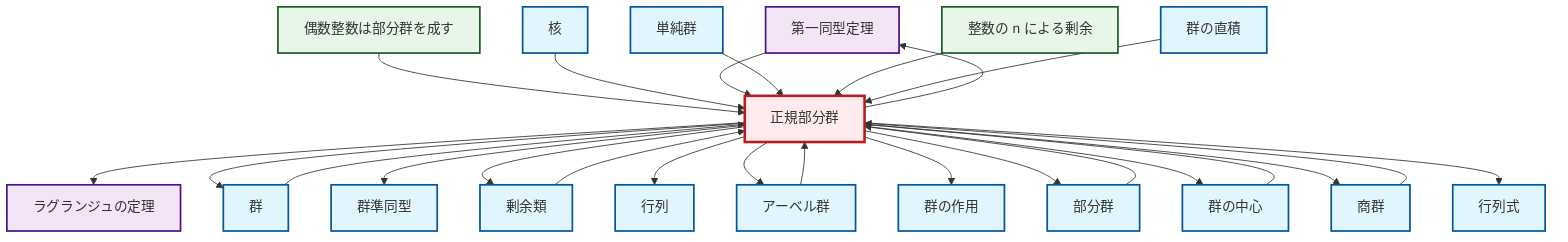 graph TD
    classDef definition fill:#e1f5fe,stroke:#01579b,stroke-width:2px
    classDef theorem fill:#f3e5f5,stroke:#4a148c,stroke-width:2px
    classDef axiom fill:#fff3e0,stroke:#e65100,stroke-width:2px
    classDef example fill:#e8f5e9,stroke:#1b5e20,stroke-width:2px
    classDef current fill:#ffebee,stroke:#b71c1c,stroke-width:3px
    thm-first-isomorphism["第一同型定理"]:::theorem
    def-quotient-group["商群"]:::definition
    def-simple-group["単純群"]:::definition
    thm-lagrange["ラグランジュの定理"]:::theorem
    def-group["群"]:::definition
    ex-even-integers-subgroup["偶数整数は部分群を成す"]:::example
    ex-quotient-integers-mod-n["整数の n による剰余"]:::example
    def-normal-subgroup["正規部分群"]:::definition
    def-coset["剰余類"]:::definition
    def-abelian-group["アーベル群"]:::definition
    def-determinant["行列式"]:::definition
    def-center-of-group["群の中心"]:::definition
    def-group-action["群の作用"]:::definition
    def-matrix["行列"]:::definition
    def-direct-product["群の直積"]:::definition
    def-kernel["核"]:::definition
    def-homomorphism["群準同型"]:::definition
    def-subgroup["部分群"]:::definition
    def-normal-subgroup --> thm-lagrange
    ex-even-integers-subgroup --> def-normal-subgroup
    def-quotient-group --> def-normal-subgroup
    def-kernel --> def-normal-subgroup
    def-normal-subgroup --> def-group
    thm-first-isomorphism --> def-normal-subgroup
    def-center-of-group --> def-normal-subgroup
    def-group --> def-normal-subgroup
    def-simple-group --> def-normal-subgroup
    def-normal-subgroup --> def-homomorphism
    def-normal-subgroup --> def-coset
    def-normal-subgroup --> def-matrix
    def-abelian-group --> def-normal-subgroup
    def-coset --> def-normal-subgroup
    def-subgroup --> def-normal-subgroup
    def-normal-subgroup --> def-abelian-group
    def-normal-subgroup --> def-group-action
    def-normal-subgroup --> def-subgroup
    def-normal-subgroup --> def-center-of-group
    def-normal-subgroup --> def-quotient-group
    def-normal-subgroup --> def-determinant
    ex-quotient-integers-mod-n --> def-normal-subgroup
    def-normal-subgroup --> thm-first-isomorphism
    def-direct-product --> def-normal-subgroup
    class def-normal-subgroup current